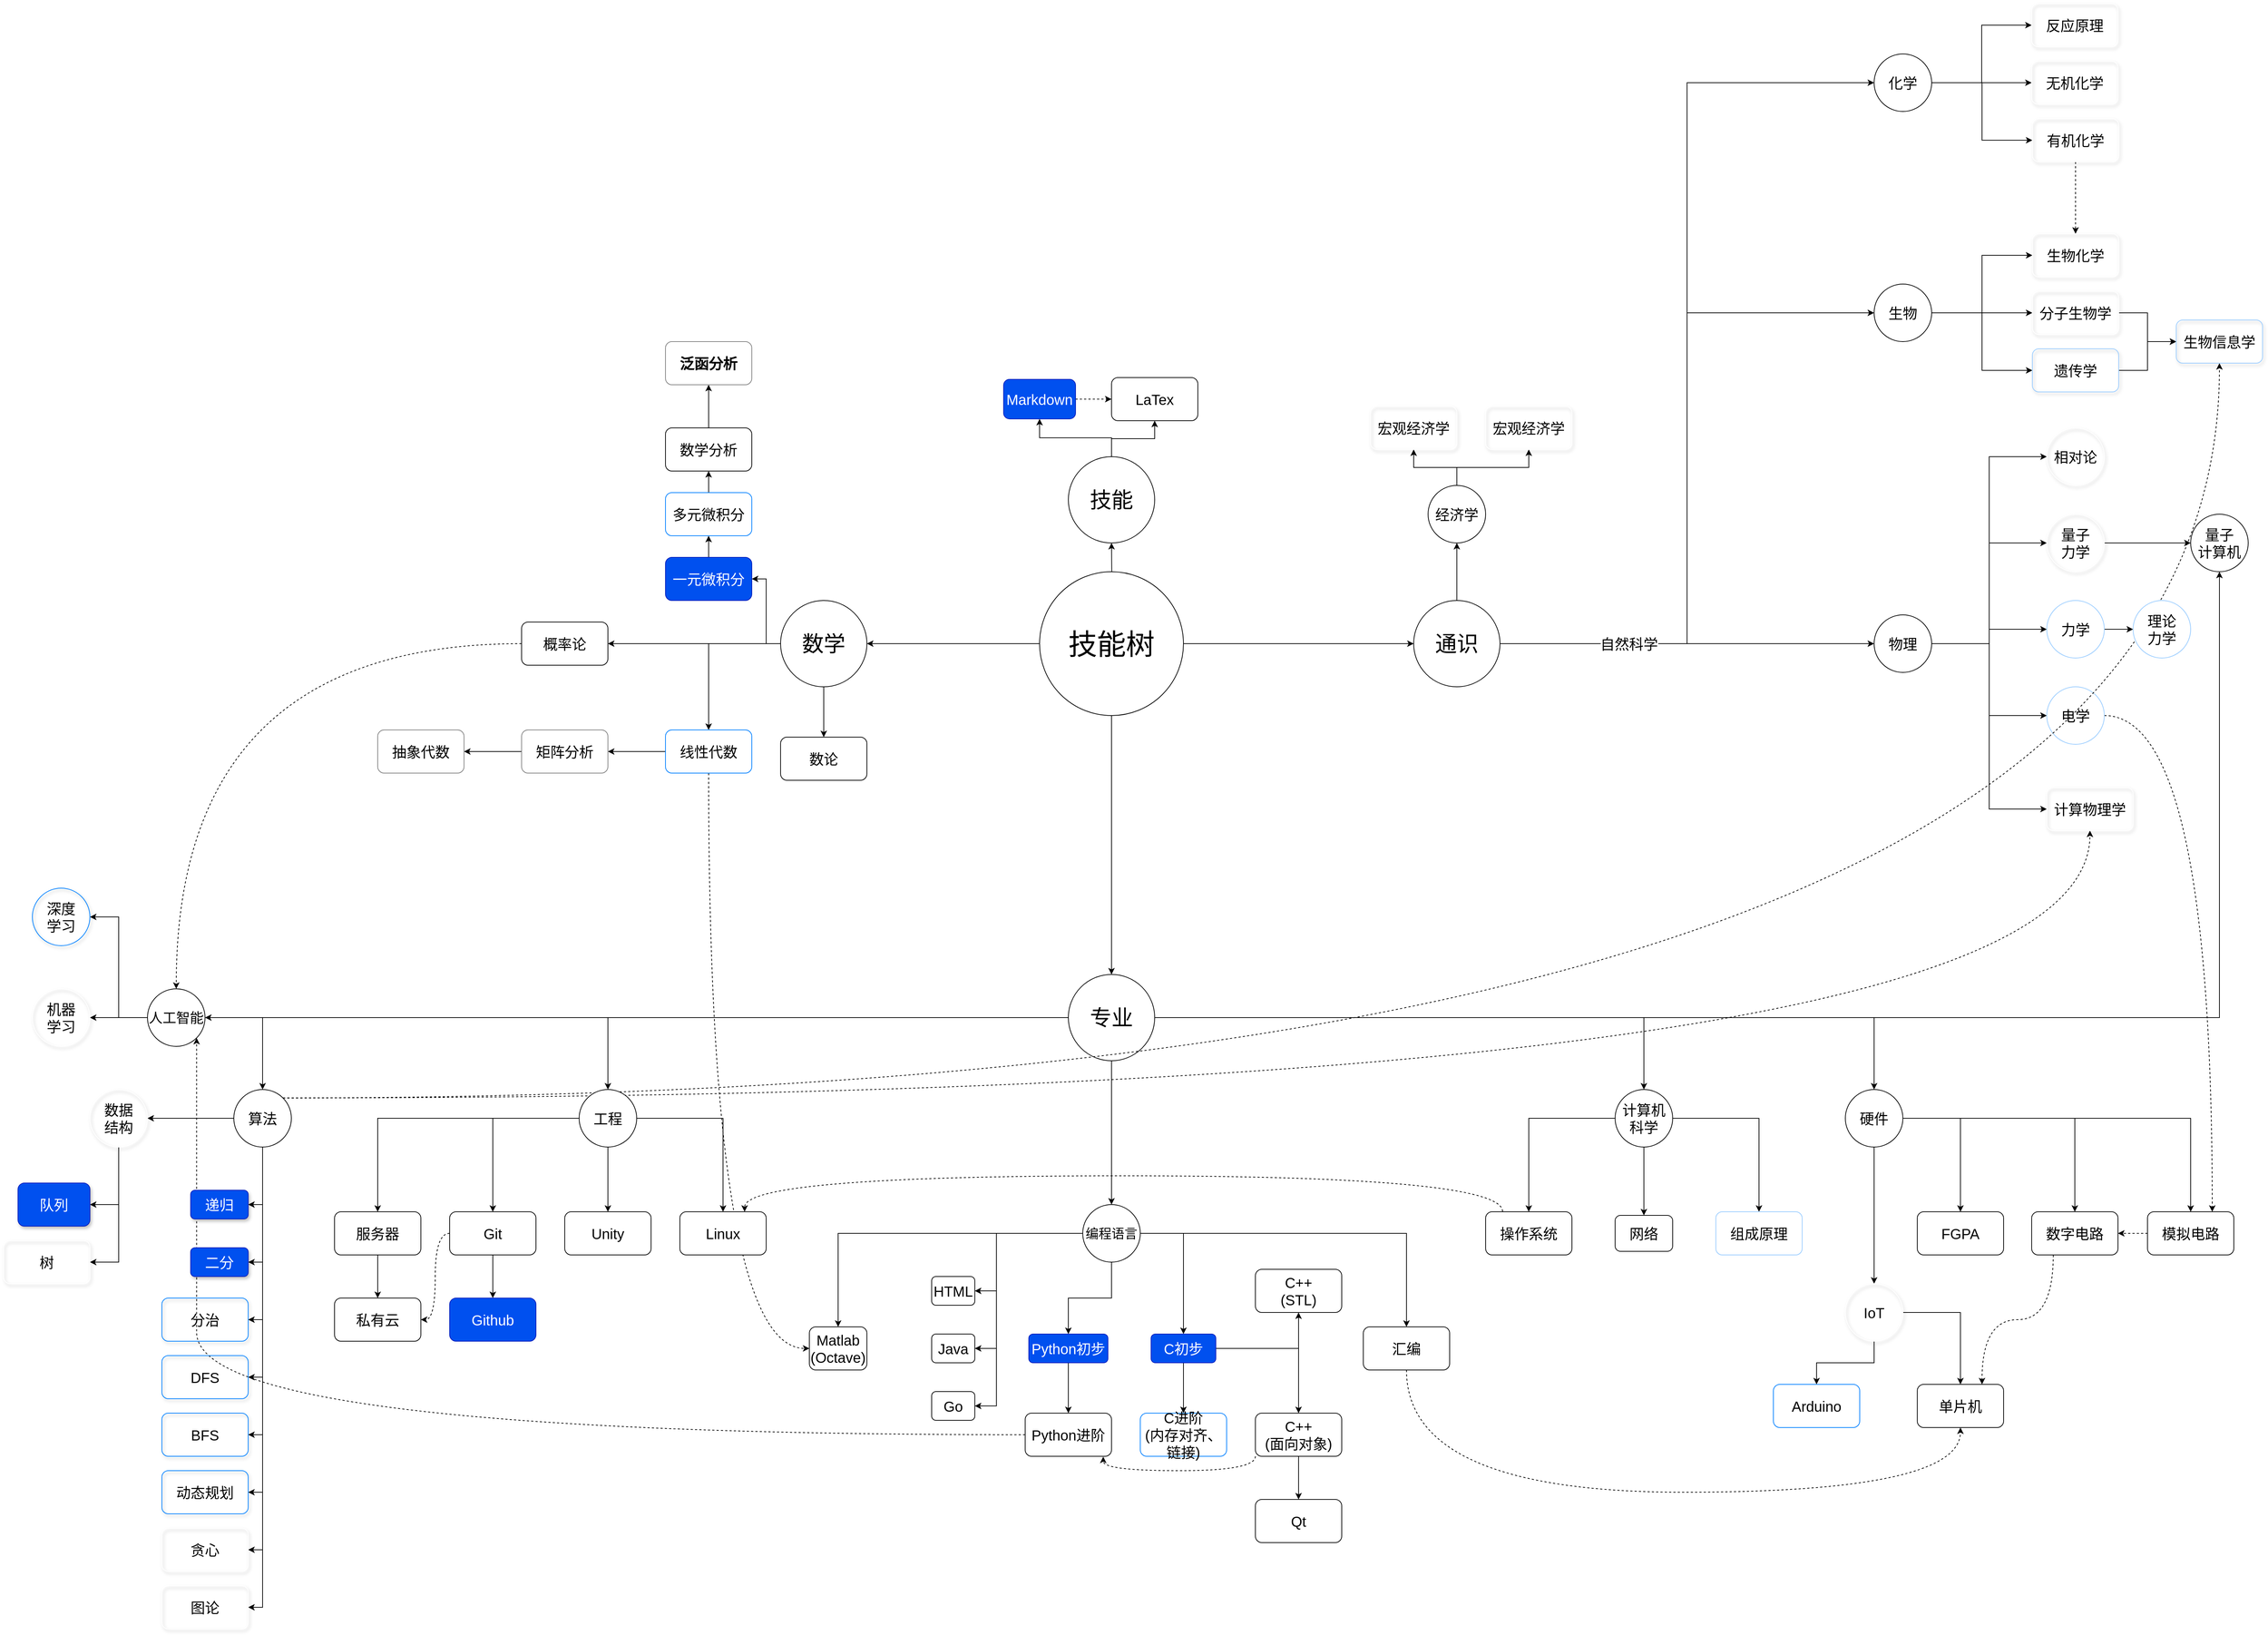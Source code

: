 <mxfile>
    <diagram id="MZZh417o46dk4xW71PtA" name="Page-1">
        <mxGraphModel dx="3980" dy="2350" grid="1" gridSize="10" guides="1" tooltips="1" connect="1" arrows="1" fold="1" page="0" pageScale="1" pageWidth="1169" pageHeight="827" background="none" math="0" shadow="0">
            <root>
                <mxCell id="0"/>
                <mxCell id="1" parent="0"/>
                <mxCell id="4" value="" style="edgeStyle=orthogonalEdgeStyle;rounded=0;orthogonalLoop=1;jettySize=auto;html=1;" parent="1" source="2" target="3" edge="1">
                    <mxGeometry relative="1" as="geometry"/>
                </mxCell>
                <mxCell id="7" value="" style="edgeStyle=orthogonalEdgeStyle;rounded=0;orthogonalLoop=1;jettySize=auto;html=1;" parent="1" source="2" target="5" edge="1">
                    <mxGeometry relative="1" as="geometry"/>
                </mxCell>
                <mxCell id="9" value="" style="edgeStyle=orthogonalEdgeStyle;rounded=0;orthogonalLoop=1;jettySize=auto;html=1;" parent="1" target="11" edge="1">
                    <mxGeometry relative="1" as="geometry">
                        <mxPoint x="-100" y="40" as="sourcePoint"/>
                        <mxPoint x="580" y="250" as="targetPoint"/>
                    </mxGeometry>
                </mxCell>
                <mxCell id="118" style="edgeStyle=orthogonalEdgeStyle;rounded=0;orthogonalLoop=1;jettySize=auto;html=1;fontSize=20;" parent="1" source="2" target="21" edge="1">
                    <mxGeometry relative="1" as="geometry"/>
                </mxCell>
                <mxCell id="2" value="&lt;font style=&quot;font-size: 40px&quot;&gt;技能树&lt;/font&gt;" style="ellipse;whiteSpace=wrap;html=1;aspect=fixed;" parent="1" vertex="1">
                    <mxGeometry x="-200" y="-40" width="200" height="200" as="geometry"/>
                </mxCell>
                <mxCell id="47" style="edgeStyle=orthogonalEdgeStyle;rounded=0;orthogonalLoop=1;jettySize=auto;html=1;fontSize=20;" parent="1" source="3" target="46" edge="1">
                    <mxGeometry relative="1" as="geometry"/>
                </mxCell>
                <mxCell id="108" style="edgeStyle=orthogonalEdgeStyle;rounded=0;orthogonalLoop=1;jettySize=auto;html=1;fontSize=20;" parent="1" source="3" target="107" edge="1">
                    <mxGeometry relative="1" as="geometry"/>
                </mxCell>
                <mxCell id="112" style="edgeStyle=orthogonalEdgeStyle;rounded=0;orthogonalLoop=1;jettySize=auto;html=1;entryX=0;entryY=0.5;entryDx=0;entryDy=0;fontSize=20;" parent="1" source="3" target="100" edge="1">
                    <mxGeometry relative="1" as="geometry"/>
                </mxCell>
                <mxCell id="113" style="edgeStyle=orthogonalEdgeStyle;rounded=0;orthogonalLoop=1;jettySize=auto;html=1;entryX=0;entryY=0.5;entryDx=0;entryDy=0;fontSize=20;" parent="1" source="3" target="110" edge="1">
                    <mxGeometry relative="1" as="geometry"/>
                </mxCell>
                <mxCell id="159" value="自然科学" style="edgeLabel;html=1;align=center;verticalAlign=middle;resizable=0;points=[];fontSize=20;" parent="113" vertex="1" connectable="0">
                    <mxGeometry x="-0.814" y="-3" relative="1" as="geometry">
                        <mxPoint x="58" y="-3" as="offset"/>
                    </mxGeometry>
                </mxCell>
                <mxCell id="3" value="&lt;font style=&quot;font-size: 30px&quot;&gt;通识&lt;/font&gt;" style="ellipse;whiteSpace=wrap;html=1;aspect=fixed;" parent="1" vertex="1">
                    <mxGeometry x="320" width="120" height="120" as="geometry"/>
                </mxCell>
                <mxCell id="25" style="edgeStyle=orthogonalEdgeStyle;rounded=0;orthogonalLoop=1;jettySize=auto;html=1;fontSize=20;" parent="1" source="5" target="57" edge="1">
                    <mxGeometry relative="1" as="geometry">
                        <mxPoint y="680" as="targetPoint"/>
                    </mxGeometry>
                </mxCell>
                <mxCell id="26" style="edgeStyle=orthogonalEdgeStyle;rounded=0;orthogonalLoop=1;jettySize=auto;html=1;fontSize=20;" parent="1" source="5" target="23" edge="1">
                    <mxGeometry relative="1" as="geometry"/>
                </mxCell>
                <mxCell id="76" style="edgeStyle=orthogonalEdgeStyle;rounded=0;orthogonalLoop=1;jettySize=auto;html=1;fontSize=20;" parent="1" source="5" target="77" edge="1">
                    <mxGeometry relative="1" as="geometry">
                        <mxPoint x="270" y="740" as="targetPoint"/>
                    </mxGeometry>
                </mxCell>
                <mxCell id="104" style="edgeStyle=orthogonalEdgeStyle;rounded=0;orthogonalLoop=1;jettySize=auto;html=1;fontSize=20;" parent="1" source="5" target="103" edge="1">
                    <mxGeometry relative="1" as="geometry"/>
                </mxCell>
                <mxCell id="120" style="edgeStyle=orthogonalEdgeStyle;rounded=0;orthogonalLoop=1;jettySize=auto;html=1;fontSize=20;" parent="1" source="5" target="119" edge="1">
                    <mxGeometry relative="1" as="geometry"/>
                </mxCell>
                <mxCell id="137" style="edgeStyle=orthogonalEdgeStyle;rounded=0;orthogonalLoop=1;jettySize=auto;html=1;entryX=0.5;entryY=0;entryDx=0;entryDy=0;fontSize=20;" parent="1" source="5" target="136" edge="1">
                    <mxGeometry relative="1" as="geometry"/>
                </mxCell>
                <mxCell id="206" style="edgeStyle=orthogonalEdgeStyle;rounded=0;orthogonalLoop=1;jettySize=auto;html=1;fontSize=20;" parent="1" source="5" target="205" edge="1">
                    <mxGeometry relative="1" as="geometry"/>
                </mxCell>
                <mxCell id="5" value="&lt;font style=&quot;font-size: 30px&quot;&gt;专业&lt;/font&gt;" style="ellipse;whiteSpace=wrap;html=1;aspect=fixed;" parent="1" vertex="1">
                    <mxGeometry x="-160" y="520" width="120" height="120" as="geometry"/>
                </mxCell>
                <mxCell id="149" style="edgeStyle=orthogonalEdgeStyle;rounded=0;orthogonalLoop=1;jettySize=auto;html=1;entryX=0.5;entryY=1;entryDx=0;entryDy=0;fontSize=20;" parent="1" source="11" target="148" edge="1">
                    <mxGeometry relative="1" as="geometry"/>
                </mxCell>
                <mxCell id="216" style="edgeStyle=orthogonalEdgeStyle;rounded=0;orthogonalLoop=1;jettySize=auto;html=1;fontSize=20;" parent="1" source="11" target="215" edge="1">
                    <mxGeometry relative="1" as="geometry"/>
                </mxCell>
                <mxCell id="11" value="&lt;font style=&quot;font-size: 30px&quot;&gt;技能&lt;/font&gt;" style="ellipse;whiteSpace=wrap;html=1;aspect=fixed;" parent="1" vertex="1">
                    <mxGeometry x="-160" y="-200" width="120" height="120" as="geometry"/>
                </mxCell>
                <mxCell id="30" style="edgeStyle=orthogonalEdgeStyle;rounded=0;orthogonalLoop=1;jettySize=auto;html=1;fontSize=20;" parent="1" source="21" target="29" edge="1">
                    <mxGeometry relative="1" as="geometry"/>
                </mxCell>
                <mxCell id="32" style="edgeStyle=orthogonalEdgeStyle;rounded=0;orthogonalLoop=1;jettySize=auto;html=1;fontSize=20;" parent="1" source="21" target="31" edge="1">
                    <mxGeometry relative="1" as="geometry"/>
                </mxCell>
                <mxCell id="39" value="" style="edgeStyle=orthogonalEdgeStyle;rounded=0;orthogonalLoop=1;jettySize=auto;html=1;fontSize=20;" parent="1" source="21" target="38" edge="1">
                    <mxGeometry relative="1" as="geometry"/>
                </mxCell>
                <mxCell id="150" style="edgeStyle=orthogonalEdgeStyle;rounded=0;orthogonalLoop=1;jettySize=auto;html=1;entryX=0.5;entryY=0;entryDx=0;entryDy=0;fontSize=20;" parent="1" source="21" target="41" edge="1">
                    <mxGeometry relative="1" as="geometry"/>
                </mxCell>
                <mxCell id="21" value="&lt;font style=&quot;font-size: 30px&quot;&gt;数学&lt;/font&gt;" style="ellipse;whiteSpace=wrap;html=1;aspect=fixed;fontSize=20;" parent="1" vertex="1">
                    <mxGeometry x="-560" width="120" height="120" as="geometry"/>
                </mxCell>
                <mxCell id="82" style="edgeStyle=orthogonalEdgeStyle;rounded=0;orthogonalLoop=1;jettySize=auto;html=1;fontSize=20;" parent="1" source="23" target="81" edge="1">
                    <mxGeometry relative="1" as="geometry"/>
                </mxCell>
                <mxCell id="83" style="edgeStyle=orthogonalEdgeStyle;rounded=0;orthogonalLoop=1;jettySize=auto;html=1;fontSize=20;" parent="1" source="23" target="84" edge="1">
                    <mxGeometry relative="1" as="geometry">
                        <mxPoint x="1060" y="850" as="targetPoint"/>
                    </mxGeometry>
                </mxCell>
                <mxCell id="222" style="edgeStyle=orthogonalEdgeStyle;rounded=0;orthogonalLoop=1;jettySize=auto;html=1;entryX=0.5;entryY=0;entryDx=0;entryDy=0;fontSize=20;" parent="1" source="23" target="213" edge="1">
                    <mxGeometry relative="1" as="geometry"/>
                </mxCell>
                <mxCell id="266" style="edgeStyle=orthogonalEdgeStyle;rounded=0;orthogonalLoop=1;jettySize=auto;html=1;" parent="1" source="23" target="265" edge="1">
                    <mxGeometry relative="1" as="geometry"/>
                </mxCell>
                <mxCell id="23" value="硬件" style="ellipse;whiteSpace=wrap;html=1;aspect=fixed;fontSize=20;" parent="1" vertex="1">
                    <mxGeometry x="920" y="680" width="80" height="80" as="geometry"/>
                </mxCell>
                <mxCell id="310" style="edgeStyle=orthogonalEdgeStyle;rounded=0;orthogonalLoop=1;jettySize=auto;html=1;" parent="1" source="29" target="309" edge="1">
                    <mxGeometry relative="1" as="geometry"/>
                </mxCell>
                <mxCell id="29" value="一元微积分" style="rounded=1;whiteSpace=wrap;html=1;fontSize=20;strokeColor=#001DBC;fillColor=#0050ef;fontColor=#ffffff;" parent="1" vertex="1">
                    <mxGeometry x="-720" y="-60" width="120" height="60" as="geometry"/>
                </mxCell>
                <mxCell id="34" value="" style="edgeStyle=orthogonalEdgeStyle;rounded=0;orthogonalLoop=1;jettySize=auto;html=1;fontSize=20;" parent="1" source="31" target="33" edge="1">
                    <mxGeometry relative="1" as="geometry"/>
                </mxCell>
                <mxCell id="135" style="edgeStyle=orthogonalEdgeStyle;rounded=0;orthogonalLoop=1;jettySize=auto;html=1;entryX=0;entryY=0.5;entryDx=0;entryDy=0;fontSize=20;dashed=1;curved=1;exitX=0.5;exitY=1;exitDx=0;exitDy=0;" parent="1" source="31" target="132" edge="1">
                    <mxGeometry relative="1" as="geometry"/>
                </mxCell>
                <mxCell id="31" value="线性代数" style="rounded=1;whiteSpace=wrap;html=1;fontSize=20;strokeColor=#007FFF;" parent="1" vertex="1">
                    <mxGeometry x="-720" y="180" width="120" height="60" as="geometry"/>
                </mxCell>
                <mxCell id="268" style="edgeStyle=orthogonalEdgeStyle;rounded=0;orthogonalLoop=1;jettySize=auto;html=1;" parent="1" source="33" target="267" edge="1">
                    <mxGeometry relative="1" as="geometry"/>
                </mxCell>
                <mxCell id="33" value="矩阵分析" style="whiteSpace=wrap;html=1;rounded=1;fontSize=20;strokeColor=#808080;" parent="1" vertex="1">
                    <mxGeometry x="-920" y="180" width="120" height="60" as="geometry"/>
                </mxCell>
                <mxCell id="161" value="" style="edgeStyle=orthogonalEdgeStyle;curved=1;rounded=0;orthogonalLoop=1;jettySize=auto;html=1;fontSize=20;" parent="1" source="35" target="160" edge="1">
                    <mxGeometry relative="1" as="geometry"/>
                </mxCell>
                <mxCell id="35" value="数学分析" style="whiteSpace=wrap;html=1;rounded=1;fontSize=20;" parent="1" vertex="1">
                    <mxGeometry x="-720" y="-240" width="120" height="60" as="geometry"/>
                </mxCell>
                <mxCell id="133" style="edgeStyle=orthogonalEdgeStyle;rounded=0;orthogonalLoop=1;jettySize=auto;html=1;entryX=0.5;entryY=0;entryDx=0;entryDy=0;dashed=1;fontSize=20;curved=1;" parent="1" source="38" target="119" edge="1">
                    <mxGeometry relative="1" as="geometry"/>
                </mxCell>
                <mxCell id="38" value="概率论" style="whiteSpace=wrap;html=1;fontSize=20;rounded=1;" parent="1" vertex="1">
                    <mxGeometry x="-920" y="30" width="120" height="60" as="geometry"/>
                </mxCell>
                <mxCell id="41" value="数论" style="rounded=1;whiteSpace=wrap;html=1;fontSize=20;" parent="1" vertex="1">
                    <mxGeometry x="-560" y="190" width="120" height="60" as="geometry"/>
                </mxCell>
                <mxCell id="54" style="edgeStyle=orthogonalEdgeStyle;rounded=0;orthogonalLoop=1;jettySize=auto;html=1;fontSize=20;" parent="1" source="46" target="56" edge="1">
                    <mxGeometry relative="1" as="geometry">
                        <mxPoint x="1080" y="10" as="targetPoint"/>
                    </mxGeometry>
                </mxCell>
                <mxCell id="114" style="edgeStyle=orthogonalEdgeStyle;rounded=0;orthogonalLoop=1;jettySize=auto;html=1;entryX=0;entryY=0.5;entryDx=0;entryDy=0;fontSize=20;" parent="1" source="46" target="50" edge="1">
                    <mxGeometry relative="1" as="geometry"/>
                </mxCell>
                <mxCell id="182" style="edgeStyle=orthogonalEdgeStyle;rounded=0;orthogonalLoop=1;jettySize=auto;html=1;entryX=0;entryY=0.5;entryDx=0;entryDy=0;fontSize=20;" parent="1" source="46" target="180" edge="1">
                    <mxGeometry relative="1" as="geometry"/>
                </mxCell>
                <mxCell id="183" style="edgeStyle=orthogonalEdgeStyle;rounded=0;orthogonalLoop=1;jettySize=auto;html=1;entryX=0;entryY=0.5;entryDx=0;entryDy=0;fontSize=20;" parent="1" source="46" target="181" edge="1">
                    <mxGeometry relative="1" as="geometry"/>
                </mxCell>
                <mxCell id="248" style="edgeStyle=orthogonalEdgeStyle;rounded=0;orthogonalLoop=1;jettySize=auto;html=1;entryX=0;entryY=0.5;entryDx=0;entryDy=0;fontSize=20;" parent="1" source="46" target="247" edge="1">
                    <mxGeometry relative="1" as="geometry"/>
                </mxCell>
                <mxCell id="46" value="物理" style="ellipse;whiteSpace=wrap;html=1;aspect=fixed;fontSize=20;" parent="1" vertex="1">
                    <mxGeometry x="960" y="20" width="80" height="80" as="geometry"/>
                </mxCell>
                <mxCell id="85" style="edgeStyle=orthogonalEdgeStyle;rounded=0;orthogonalLoop=1;jettySize=auto;html=1;fontSize=20;dashed=1;entryX=0.75;entryY=0;entryDx=0;entryDy=0;curved=1;" parent="1" source="50" target="81" edge="1">
                    <mxGeometry relative="1" as="geometry"/>
                </mxCell>
                <mxCell id="50" value="电学" style="ellipse;whiteSpace=wrap;html=1;aspect=fixed;fontSize=20;strokeColor=#99CCFF;" parent="1" vertex="1">
                    <mxGeometry x="1200" y="120" width="80" height="80" as="geometry"/>
                </mxCell>
                <mxCell id="313" style="edgeStyle=orthogonalEdgeStyle;rounded=0;orthogonalLoop=1;jettySize=auto;html=1;" edge="1" parent="1" source="56" target="312">
                    <mxGeometry relative="1" as="geometry"/>
                </mxCell>
                <mxCell id="56" value="力学" style="ellipse;whiteSpace=wrap;html=1;aspect=fixed;fontSize=20;strokeColor=#99CCFF;" parent="1" vertex="1">
                    <mxGeometry x="1200" width="80" height="80" as="geometry"/>
                </mxCell>
                <mxCell id="60" value="" style="edgeStyle=orthogonalEdgeStyle;rounded=0;orthogonalLoop=1;jettySize=auto;html=1;fontSize=20;" parent="1" source="57" target="59" edge="1">
                    <mxGeometry relative="1" as="geometry"/>
                </mxCell>
                <mxCell id="71" style="edgeStyle=orthogonalEdgeStyle;rounded=0;orthogonalLoop=1;jettySize=auto;html=1;fontSize=20;" parent="1" source="57" target="70" edge="1">
                    <mxGeometry relative="1" as="geometry">
                        <Array as="points">
                            <mxPoint x="-260" y="880"/>
                            <mxPoint x="-260" y="1040"/>
                        </Array>
                    </mxGeometry>
                </mxCell>
                <mxCell id="74" style="edgeStyle=orthogonalEdgeStyle;rounded=0;orthogonalLoop=1;jettySize=auto;html=1;fontSize=20;" parent="1" source="57" target="72" edge="1">
                    <mxGeometry relative="1" as="geometry"/>
                </mxCell>
                <mxCell id="95" style="edgeStyle=orthogonalEdgeStyle;rounded=0;orthogonalLoop=1;jettySize=auto;html=1;fontSize=20;" parent="1" source="57" target="94" edge="1">
                    <mxGeometry relative="1" as="geometry"/>
                </mxCell>
                <mxCell id="134" style="edgeStyle=orthogonalEdgeStyle;rounded=0;orthogonalLoop=1;jettySize=auto;html=1;entryX=0.5;entryY=0;entryDx=0;entryDy=0;fontSize=20;" parent="1" source="57" target="132" edge="1">
                    <mxGeometry relative="1" as="geometry"/>
                </mxCell>
                <mxCell id="147" style="edgeStyle=orthogonalEdgeStyle;rounded=0;orthogonalLoop=1;jettySize=auto;html=1;entryX=1;entryY=0.5;entryDx=0;entryDy=0;fontSize=20;" parent="1" source="57" target="146" edge="1">
                    <mxGeometry relative="1" as="geometry">
                        <Array as="points">
                            <mxPoint x="-260" y="880"/>
                            <mxPoint x="-260" y="1120"/>
                        </Array>
                    </mxGeometry>
                </mxCell>
                <mxCell id="252" style="edgeStyle=orthogonalEdgeStyle;rounded=0;orthogonalLoop=1;jettySize=auto;html=1;entryX=1;entryY=0.5;entryDx=0;entryDy=0;fontSize=20;" parent="1" source="57" target="250" edge="1">
                    <mxGeometry relative="1" as="geometry">
                        <Array as="points">
                            <mxPoint x="-260" y="880"/>
                            <mxPoint x="-260" y="960"/>
                        </Array>
                    </mxGeometry>
                </mxCell>
                <mxCell id="57" value="&lt;font style=&quot;font-size: 18px&quot;&gt;编程语言&lt;/font&gt;" style="ellipse;whiteSpace=wrap;html=1;aspect=fixed;fontSize=20;" parent="1" vertex="1">
                    <mxGeometry x="-140" y="840" width="80" height="80" as="geometry"/>
                </mxCell>
                <mxCell id="64" style="edgeStyle=orthogonalEdgeStyle;rounded=0;orthogonalLoop=1;jettySize=auto;html=1;fontSize=20;" parent="1" source="59" target="63" edge="1">
                    <mxGeometry relative="1" as="geometry"/>
                </mxCell>
                <mxCell id="284" style="edgeStyle=orthogonalEdgeStyle;rounded=0;orthogonalLoop=1;jettySize=auto;html=1;" parent="1" source="59" target="283" edge="1">
                    <mxGeometry relative="1" as="geometry"/>
                </mxCell>
                <mxCell id="308" style="edgeStyle=orthogonalEdgeStyle;rounded=0;orthogonalLoop=1;jettySize=auto;html=1;" parent="1" source="59" target="68" edge="1">
                    <mxGeometry relative="1" as="geometry"/>
                </mxCell>
                <mxCell id="59" value="C初步" style="whiteSpace=wrap;html=1;fontSize=20;rounded=1;fillColor=#0050ef;strokeColor=#001DBC;fontColor=#ffffff;" parent="1" vertex="1">
                    <mxGeometry x="-45" y="1020" width="90" height="40" as="geometry"/>
                </mxCell>
                <mxCell id="63" value="C进阶&lt;br&gt;(内存对齐、链接)" style="whiteSpace=wrap;html=1;fontSize=20;rounded=1;gradientColor=none;strokeColor=#007FFF;" parent="1" vertex="1">
                    <mxGeometry x="-60" y="1130" width="120" height="60" as="geometry"/>
                </mxCell>
                <mxCell id="93" style="edgeStyle=orthogonalEdgeStyle;rounded=0;orthogonalLoop=1;jettySize=auto;html=1;fontSize=20;dashed=1;curved=1;entryX=0.904;entryY=1.008;entryDx=0;entryDy=0;exitX=0;exitY=1;exitDx=0;exitDy=0;entryPerimeter=0;" parent="1" source="68" target="73" edge="1">
                    <mxGeometry relative="1" as="geometry"/>
                </mxCell>
                <mxCell id="262" style="edgeStyle=orthogonalEdgeStyle;rounded=0;orthogonalLoop=1;jettySize=auto;html=1;" parent="1" source="68" target="261" edge="1">
                    <mxGeometry relative="1" as="geometry"/>
                </mxCell>
                <mxCell id="68" value="C++&lt;br&gt;(面向对象)" style="rounded=1;whiteSpace=wrap;html=1;gradientColor=none;fontSize=20;" parent="1" vertex="1">
                    <mxGeometry x="100" y="1130" width="120" height="60" as="geometry"/>
                </mxCell>
                <mxCell id="70" value="Java" style="rounded=1;whiteSpace=wrap;html=1;gradientColor=none;fontSize=20;" parent="1" vertex="1">
                    <mxGeometry x="-350" y="1020" width="60" height="40" as="geometry"/>
                </mxCell>
                <mxCell id="75" style="edgeStyle=orthogonalEdgeStyle;rounded=0;orthogonalLoop=1;jettySize=auto;html=1;fontSize=20;" parent="1" source="72" target="73" edge="1">
                    <mxGeometry relative="1" as="geometry"/>
                </mxCell>
                <mxCell id="72" value="Python初步" style="rounded=1;whiteSpace=wrap;html=1;fontSize=20;fillColor=#0050ef;strokeColor=#001DBC;fontColor=#ffffff;" parent="1" vertex="1">
                    <mxGeometry x="-215" y="1020" width="110" height="40" as="geometry"/>
                </mxCell>
                <mxCell id="221" style="edgeStyle=orthogonalEdgeStyle;curved=1;rounded=0;orthogonalLoop=1;jettySize=auto;html=1;entryX=1;entryY=1;entryDx=0;entryDy=0;dashed=1;fontSize=20;" parent="1" source="73" target="119" edge="1">
                    <mxGeometry relative="1" as="geometry"/>
                </mxCell>
                <mxCell id="73" value="Python进阶" style="rounded=1;whiteSpace=wrap;html=1;gradientColor=none;fontSize=20;" parent="1" vertex="1">
                    <mxGeometry x="-220" y="1130" width="120" height="60" as="geometry"/>
                </mxCell>
                <mxCell id="164" style="edgeStyle=orthogonalEdgeStyle;rounded=0;orthogonalLoop=1;jettySize=auto;html=1;entryX=1;entryY=0.5;entryDx=0;entryDy=0;fontSize=20;" parent="1" source="77" target="162" edge="1">
                    <mxGeometry relative="1" as="geometry"/>
                </mxCell>
                <mxCell id="167" style="edgeStyle=orthogonalEdgeStyle;rounded=0;orthogonalLoop=1;jettySize=auto;html=1;entryX=1;entryY=0.5;entryDx=0;entryDy=0;fontSize=20;" parent="1" source="77" target="166" edge="1">
                    <mxGeometry relative="1" as="geometry"/>
                </mxCell>
                <mxCell id="171" style="edgeStyle=orthogonalEdgeStyle;rounded=0;orthogonalLoop=1;jettySize=auto;html=1;entryX=1;entryY=0.5;entryDx=0;entryDy=0;fontSize=20;" parent="1" source="77" target="168" edge="1">
                    <mxGeometry relative="1" as="geometry"/>
                </mxCell>
                <mxCell id="172" style="edgeStyle=orthogonalEdgeStyle;rounded=0;orthogonalLoop=1;jettySize=auto;html=1;entryX=1;entryY=0.5;entryDx=0;entryDy=0;fontSize=20;" parent="1" source="77" target="169" edge="1">
                    <mxGeometry relative="1" as="geometry"/>
                </mxCell>
                <mxCell id="173" style="edgeStyle=orthogonalEdgeStyle;rounded=0;orthogonalLoop=1;jettySize=auto;html=1;entryX=1;entryY=0.5;entryDx=0;entryDy=0;fontSize=20;" parent="1" source="77" target="170" edge="1">
                    <mxGeometry relative="1" as="geometry"/>
                </mxCell>
                <mxCell id="175" style="edgeStyle=orthogonalEdgeStyle;rounded=0;orthogonalLoop=1;jettySize=auto;html=1;entryX=1;entryY=0.5;entryDx=0;entryDy=0;fontSize=20;" parent="1" source="77" target="174" edge="1">
                    <mxGeometry relative="1" as="geometry"/>
                </mxCell>
                <mxCell id="177" style="edgeStyle=orthogonalEdgeStyle;rounded=0;orthogonalLoop=1;jettySize=auto;html=1;entryX=1;entryY=0.5;entryDx=0;entryDy=0;fontSize=20;" parent="1" source="77" target="176" edge="1">
                    <mxGeometry relative="1" as="geometry"/>
                </mxCell>
                <mxCell id="179" style="edgeStyle=orthogonalEdgeStyle;rounded=0;orthogonalLoop=1;jettySize=auto;html=1;fontSize=20;" parent="1" source="77" target="178" edge="1">
                    <mxGeometry relative="1" as="geometry"/>
                </mxCell>
                <mxCell id="244" style="edgeStyle=orthogonalEdgeStyle;rounded=0;orthogonalLoop=1;jettySize=auto;html=1;fontSize=20;curved=1;dashed=1;exitX=1;exitY=0;exitDx=0;exitDy=0;" parent="1" source="77" target="241" edge="1">
                    <mxGeometry relative="1" as="geometry"/>
                </mxCell>
                <mxCell id="249" style="edgeStyle=orthogonalEdgeStyle;curved=1;rounded=0;orthogonalLoop=1;jettySize=auto;html=1;dashed=1;fontSize=20;exitX=1;exitY=0;exitDx=0;exitDy=0;" parent="1" source="77" target="247" edge="1">
                    <mxGeometry relative="1" as="geometry"/>
                </mxCell>
                <mxCell id="255" style="edgeStyle=orthogonalEdgeStyle;rounded=0;orthogonalLoop=1;jettySize=auto;html=1;entryX=1;entryY=0.5;entryDx=0;entryDy=0;" parent="1" source="77" target="253" edge="1">
                    <mxGeometry relative="1" as="geometry"/>
                </mxCell>
                <mxCell id="77" value="算法" style="ellipse;whiteSpace=wrap;html=1;aspect=fixed;fontSize=20;" parent="1" vertex="1">
                    <mxGeometry x="-1320" y="680" width="80" height="80" as="geometry"/>
                </mxCell>
                <mxCell id="81" value="模拟电路" style="rounded=1;whiteSpace=wrap;html=1;gradientColor=none;fontSize=20;" parent="1" vertex="1">
                    <mxGeometry x="1340" y="850" width="120" height="60" as="geometry"/>
                </mxCell>
                <mxCell id="84" value="数字电路" style="rounded=1;whiteSpace=wrap;html=1;gradientColor=none;fontSize=20;" parent="1" vertex="1">
                    <mxGeometry x="1179" y="850" width="120" height="60" as="geometry"/>
                </mxCell>
                <mxCell id="87" value="" style="endArrow=classic;html=1;fontSize=20;exitX=0;exitY=0.5;exitDx=0;exitDy=0;dashed=1;edgeStyle=orthogonalEdgeStyle;curved=1;" parent="1" source="81" target="84" edge="1">
                    <mxGeometry width="50" height="50" relative="1" as="geometry">
                        <mxPoint x="1139" y="800" as="sourcePoint"/>
                        <mxPoint x="1189" y="750" as="targetPoint"/>
                    </mxGeometry>
                </mxCell>
                <mxCell id="89" value="单片机" style="rounded=1;whiteSpace=wrap;html=1;gradientColor=none;fontSize=20;" parent="1" vertex="1">
                    <mxGeometry x="1020" y="1090" width="120" height="60" as="geometry"/>
                </mxCell>
                <mxCell id="92" value="" style="endArrow=classic;html=1;fontSize=20;dashed=1;edgeStyle=orthogonalEdgeStyle;curved=1;entryX=0.75;entryY=0;entryDx=0;entryDy=0;exitX=0.25;exitY=1;exitDx=0;exitDy=0;" parent="1" source="84" target="89" edge="1">
                    <mxGeometry width="50" height="50" relative="1" as="geometry">
                        <mxPoint x="1419.94" y="970" as="sourcePoint"/>
                        <mxPoint x="1319.999" y="1050" as="targetPoint"/>
                    </mxGeometry>
                </mxCell>
                <mxCell id="229" style="edgeStyle=orthogonalEdgeStyle;rounded=0;orthogonalLoop=1;jettySize=auto;html=1;entryX=0.5;entryY=1;entryDx=0;entryDy=0;fontSize=20;curved=1;dashed=1;" parent="1" source="94" target="89" edge="1">
                    <mxGeometry relative="1" as="geometry">
                        <Array as="points">
                            <mxPoint x="310" y="1240"/>
                            <mxPoint x="1080" y="1240"/>
                        </Array>
                    </mxGeometry>
                </mxCell>
                <mxCell id="94" value="汇编" style="rounded=1;whiteSpace=wrap;html=1;gradientColor=none;fontSize=20;" parent="1" vertex="1">
                    <mxGeometry x="250" y="1010" width="120" height="60" as="geometry"/>
                </mxCell>
                <mxCell id="235" style="edgeStyle=orthogonalEdgeStyle;rounded=0;orthogonalLoop=1;jettySize=auto;html=1;fontSize=20;entryX=0;entryY=0.5;entryDx=0;entryDy=0;" parent="1" source="100" target="234" edge="1">
                    <mxGeometry relative="1" as="geometry"/>
                </mxCell>
                <mxCell id="236" style="edgeStyle=orthogonalEdgeStyle;rounded=0;orthogonalLoop=1;jettySize=auto;html=1;entryX=0;entryY=0.5;entryDx=0;entryDy=0;fontSize=20;" parent="1" source="100" target="231" edge="1">
                    <mxGeometry relative="1" as="geometry"/>
                </mxCell>
                <mxCell id="240" style="edgeStyle=orthogonalEdgeStyle;rounded=0;orthogonalLoop=1;jettySize=auto;html=1;entryX=0;entryY=0.5;entryDx=0;entryDy=0;fontSize=20;" parent="1" source="100" target="237" edge="1">
                    <mxGeometry relative="1" as="geometry"/>
                </mxCell>
                <mxCell id="100" value="生物" style="ellipse;whiteSpace=wrap;html=1;aspect=fixed;rounded=1;gradientColor=none;fontSize=20;" parent="1" vertex="1">
                    <mxGeometry x="960" y="-440" width="80" height="80" as="geometry"/>
                </mxCell>
                <mxCell id="106" style="edgeStyle=orthogonalEdgeStyle;rounded=0;orthogonalLoop=1;jettySize=auto;html=1;fontSize=20;" parent="1" source="103" target="105" edge="1">
                    <mxGeometry relative="1" as="geometry"/>
                </mxCell>
                <mxCell id="116" style="edgeStyle=orthogonalEdgeStyle;rounded=0;orthogonalLoop=1;jettySize=auto;html=1;fontSize=20;" parent="1" source="103" target="115" edge="1">
                    <mxGeometry relative="1" as="geometry"/>
                </mxCell>
                <mxCell id="130" style="edgeStyle=orthogonalEdgeStyle;rounded=0;orthogonalLoop=1;jettySize=auto;html=1;fontSize=20;" parent="1" source="103" target="117" edge="1">
                    <mxGeometry relative="1" as="geometry"/>
                </mxCell>
                <mxCell id="103" value="计算机科学" style="ellipse;whiteSpace=wrap;html=1;aspect=fixed;rounded=1;gradientColor=none;fontSize=20;" parent="1" vertex="1">
                    <mxGeometry x="600" y="680" width="80" height="80" as="geometry"/>
                </mxCell>
                <mxCell id="105" value="组成原理" style="rounded=1;whiteSpace=wrap;html=1;gradientColor=none;fontSize=20;strokeColor=#99CCFF;" parent="1" vertex="1">
                    <mxGeometry x="740" y="850" width="120" height="60" as="geometry"/>
                </mxCell>
                <mxCell id="281" style="edgeStyle=orthogonalEdgeStyle;rounded=0;orthogonalLoop=1;jettySize=auto;html=1;" parent="1" source="107" target="280" edge="1">
                    <mxGeometry relative="1" as="geometry"/>
                </mxCell>
                <mxCell id="282" style="edgeStyle=orthogonalEdgeStyle;rounded=0;orthogonalLoop=1;jettySize=auto;html=1;" parent="1" source="107" target="278" edge="1">
                    <mxGeometry relative="1" as="geometry"/>
                </mxCell>
                <mxCell id="107" value="经济学" style="ellipse;whiteSpace=wrap;html=1;aspect=fixed;rounded=1;gradientColor=none;fontSize=20;" parent="1" vertex="1">
                    <mxGeometry x="340" y="-160" width="80" height="80" as="geometry"/>
                </mxCell>
                <mxCell id="239" style="edgeStyle=orthogonalEdgeStyle;rounded=0;orthogonalLoop=1;jettySize=auto;html=1;fontSize=20;entryX=0;entryY=0.5;entryDx=0;entryDy=0;" parent="1" source="110" target="238" edge="1">
                    <mxGeometry relative="1" as="geometry"/>
                </mxCell>
                <mxCell id="259" style="edgeStyle=orthogonalEdgeStyle;rounded=0;orthogonalLoop=1;jettySize=auto;html=1;entryX=0;entryY=0.5;entryDx=0;entryDy=0;" parent="1" source="110" target="257" edge="1">
                    <mxGeometry relative="1" as="geometry"/>
                </mxCell>
                <mxCell id="260" style="edgeStyle=orthogonalEdgeStyle;rounded=0;orthogonalLoop=1;jettySize=auto;html=1;entryX=0;entryY=0.5;entryDx=0;entryDy=0;" parent="1" source="110" target="256" edge="1">
                    <mxGeometry relative="1" as="geometry"/>
                </mxCell>
                <mxCell id="110" value="化学" style="ellipse;whiteSpace=wrap;html=1;aspect=fixed;rounded=1;gradientColor=none;fontSize=20;" parent="1" vertex="1">
                    <mxGeometry x="960" y="-760" width="80" height="80" as="geometry"/>
                </mxCell>
                <mxCell id="115" value="网络" style="rounded=1;whiteSpace=wrap;html=1;gradientColor=none;fontSize=20;" parent="1" vertex="1">
                    <mxGeometry x="600" y="855" width="80" height="50" as="geometry"/>
                </mxCell>
                <mxCell id="155" style="edgeStyle=orthogonalEdgeStyle;rounded=0;orthogonalLoop=1;jettySize=auto;html=1;entryX=0.75;entryY=0;entryDx=0;entryDy=0;fontSize=20;curved=1;dashed=1;exitX=0.196;exitY=-0.008;exitDx=0;exitDy=0;exitPerimeter=0;" parent="1" source="117" target="152" edge="1">
                    <mxGeometry relative="1" as="geometry">
                        <Array as="points">
                            <mxPoint x="444" y="800"/>
                            <mxPoint x="-610" y="800"/>
                        </Array>
                    </mxGeometry>
                </mxCell>
                <mxCell id="117" value="操作系统" style="rounded=1;whiteSpace=wrap;html=1;gradientColor=none;fontSize=20;" parent="1" vertex="1">
                    <mxGeometry x="420" y="850" width="120" height="60" as="geometry"/>
                </mxCell>
                <mxCell id="316" style="edgeStyle=orthogonalEdgeStyle;rounded=0;orthogonalLoop=1;jettySize=auto;html=1;" edge="1" parent="1" source="119" target="314">
                    <mxGeometry relative="1" as="geometry"/>
                </mxCell>
                <mxCell id="317" style="edgeStyle=orthogonalEdgeStyle;rounded=0;orthogonalLoop=1;jettySize=auto;html=1;entryX=1;entryY=0.5;entryDx=0;entryDy=0;" edge="1" parent="1" source="119" target="315">
                    <mxGeometry relative="1" as="geometry"/>
                </mxCell>
                <mxCell id="119" value="&lt;font style=&quot;font-size: 19px&quot;&gt;人工智能&lt;/font&gt;" style="ellipse;whiteSpace=wrap;html=1;aspect=fixed;rounded=1;gradientColor=none;fontSize=20;" parent="1" vertex="1">
                    <mxGeometry x="-1440" y="540" width="80" height="80" as="geometry"/>
                </mxCell>
                <mxCell id="132" value="Matlab&lt;br&gt;(Octave)" style="rounded=1;whiteSpace=wrap;html=1;gradientColor=none;fontSize=20;" parent="1" vertex="1">
                    <mxGeometry x="-520" y="1010" width="80" height="60" as="geometry"/>
                </mxCell>
                <mxCell id="139" style="edgeStyle=orthogonalEdgeStyle;rounded=0;orthogonalLoop=1;jettySize=auto;html=1;fontSize=20;" parent="1" source="136" target="138" edge="1">
                    <mxGeometry relative="1" as="geometry"/>
                </mxCell>
                <mxCell id="153" style="edgeStyle=orthogonalEdgeStyle;rounded=0;orthogonalLoop=1;jettySize=auto;html=1;fontSize=20;" parent="1" source="136" target="152" edge="1">
                    <mxGeometry relative="1" as="geometry"/>
                </mxCell>
                <mxCell id="271" style="edgeStyle=orthogonalEdgeStyle;rounded=0;orthogonalLoop=1;jettySize=auto;html=1;" parent="1" source="136" target="270" edge="1">
                    <mxGeometry relative="1" as="geometry"/>
                </mxCell>
                <mxCell id="274" style="edgeStyle=orthogonalEdgeStyle;rounded=0;orthogonalLoop=1;jettySize=auto;html=1;" parent="1" source="136" target="273" edge="1">
                    <mxGeometry relative="1" as="geometry"/>
                </mxCell>
                <mxCell id="136" value="工程" style="ellipse;whiteSpace=wrap;html=1;aspect=fixed;rounded=1;gradientColor=none;fontSize=20;" parent="1" vertex="1">
                    <mxGeometry x="-840" y="680" width="80" height="80" as="geometry"/>
                </mxCell>
                <mxCell id="141" style="edgeStyle=orthogonalEdgeStyle;rounded=0;orthogonalLoop=1;jettySize=auto;html=1;fontSize=20;" parent="1" source="138" target="140" edge="1">
                    <mxGeometry relative="1" as="geometry"/>
                </mxCell>
                <mxCell id="277" style="edgeStyle=orthogonalEdgeStyle;rounded=0;orthogonalLoop=1;jettySize=auto;html=1;entryX=1;entryY=0.5;entryDx=0;entryDy=0;curved=1;dashed=1;" parent="1" source="138" target="275" edge="1">
                    <mxGeometry relative="1" as="geometry"/>
                </mxCell>
                <mxCell id="138" value="Git" style="rounded=1;whiteSpace=wrap;html=1;gradientColor=none;fontSize=20;" parent="1" vertex="1">
                    <mxGeometry x="-1020" y="850" width="120" height="60" as="geometry"/>
                </mxCell>
                <mxCell id="140" value="Github" style="rounded=1;whiteSpace=wrap;html=1;fontSize=20;fillColor=#0050ef;strokeColor=#001DBC;fontColor=#ffffff;" parent="1" vertex="1">
                    <mxGeometry x="-1020" y="970" width="120" height="60" as="geometry"/>
                </mxCell>
                <mxCell id="146" value="Go" style="rounded=1;whiteSpace=wrap;html=1;gradientColor=none;fontSize=20;" parent="1" vertex="1">
                    <mxGeometry x="-350" y="1100" width="60" height="40" as="geometry"/>
                </mxCell>
                <mxCell id="217" style="edgeStyle=orthogonalEdgeStyle;rounded=0;orthogonalLoop=1;jettySize=auto;html=1;fontSize=20;curved=1;dashed=1;" parent="1" source="148" target="215" edge="1">
                    <mxGeometry relative="1" as="geometry"/>
                </mxCell>
                <mxCell id="148" value="Markdown" style="rounded=1;whiteSpace=wrap;html=1;fontSize=20;fillColor=#0050ef;strokeColor=#001DBC;fontColor=#ffffff;" parent="1" vertex="1">
                    <mxGeometry x="-250" y="-307.5" width="100" height="55" as="geometry"/>
                </mxCell>
                <mxCell id="152" value="Linux" style="rounded=1;whiteSpace=wrap;html=1;gradientColor=none;fontSize=20;" parent="1" vertex="1">
                    <mxGeometry x="-700" y="850" width="120" height="60" as="geometry"/>
                </mxCell>
                <mxCell id="160" value="&lt;span class=&quot;RichText ztext CopyrightRichText-richText&quot; itemprop=&quot;text&quot;&gt;&lt;b&gt;泛函分析&lt;/b&gt;&lt;/span&gt;" style="whiteSpace=wrap;html=1;rounded=1;fontSize=20;strokeColor=#808080;" parent="1" vertex="1">
                    <mxGeometry x="-720" y="-360" width="120" height="60" as="geometry"/>
                </mxCell>
                <mxCell id="162" value="二分" style="rounded=1;whiteSpace=wrap;html=1;shadow=1;glass=0;fillColor=#0050ef;fontSize=20;strokeColor=#001DBC;fontColor=#ffffff;" parent="1" vertex="1">
                    <mxGeometry x="-1380" y="900" width="80" height="40" as="geometry"/>
                </mxCell>
                <mxCell id="166" value="递归" style="rounded=1;whiteSpace=wrap;html=1;shadow=1;glass=0;fillColor=#0050ef;fontSize=20;strokeColor=#001DBC;fontColor=#ffffff;" parent="1" vertex="1">
                    <mxGeometry x="-1380" y="820" width="80" height="40" as="geometry"/>
                </mxCell>
                <mxCell id="168" value="分治" style="rounded=1;whiteSpace=wrap;html=1;shadow=1;glass=0;fillColor=none;gradientColor=none;fontSize=20;strokeColor=#007FFF;" parent="1" vertex="1">
                    <mxGeometry x="-1420" y="970" width="120" height="60" as="geometry"/>
                </mxCell>
                <mxCell id="169" value="DFS" style="rounded=1;whiteSpace=wrap;html=1;shadow=1;glass=0;fillColor=none;gradientColor=none;fontSize=20;strokeColor=#007FFF;" parent="1" vertex="1">
                    <mxGeometry x="-1420" y="1050" width="120" height="60" as="geometry"/>
                </mxCell>
                <mxCell id="170" value="BFS" style="rounded=1;whiteSpace=wrap;html=1;shadow=1;glass=0;fillColor=none;gradientColor=none;fontSize=20;strokeColor=#007FFF;" parent="1" vertex="1">
                    <mxGeometry x="-1420" y="1130" width="120" height="60" as="geometry"/>
                </mxCell>
                <mxCell id="174" value="动态规划" style="rounded=1;whiteSpace=wrap;html=1;shadow=1;glass=0;fillColor=none;gradientColor=none;fontSize=20;strokeColor=#007FFF;" parent="1" vertex="1">
                    <mxGeometry x="-1420" y="1210" width="120" height="60" as="geometry"/>
                </mxCell>
                <mxCell id="176" value="贪心" style="rounded=1;whiteSpace=wrap;html=1;shadow=1;glass=0;fillColor=none;gradientColor=none;fontSize=20;strokeColor=#FFFFFF;" parent="1" vertex="1">
                    <mxGeometry x="-1420" y="1290" width="120" height="60" as="geometry"/>
                </mxCell>
                <mxCell id="304" style="edgeStyle=orthogonalEdgeStyle;rounded=0;orthogonalLoop=1;jettySize=auto;html=1;entryX=1;entryY=0.5;entryDx=0;entryDy=0;" parent="1" source="178" target="303" edge="1">
                    <mxGeometry relative="1" as="geometry"/>
                </mxCell>
                <mxCell id="307" style="edgeStyle=orthogonalEdgeStyle;rounded=0;orthogonalLoop=1;jettySize=auto;html=1;entryX=1;entryY=0.5;entryDx=0;entryDy=0;" parent="1" source="178" target="306" edge="1">
                    <mxGeometry relative="1" as="geometry"/>
                </mxCell>
                <mxCell id="178" value="&lt;span&gt;数据&lt;br&gt;结构&lt;/span&gt;" style="ellipse;whiteSpace=wrap;html=1;aspect=fixed;rounded=1;shadow=1;glass=0;strokeColor=#FFFFFF;fillColor=none;gradientColor=none;fontSize=20;" parent="1" vertex="1">
                    <mxGeometry x="-1520" y="680" width="80" height="80" as="geometry"/>
                </mxCell>
                <mxCell id="207" style="edgeStyle=orthogonalEdgeStyle;rounded=0;orthogonalLoop=1;jettySize=auto;html=1;fontSize=20;" parent="1" source="180" target="205" edge="1">
                    <mxGeometry relative="1" as="geometry"/>
                </mxCell>
                <mxCell id="180" value="量子&lt;br&gt;力学" style="ellipse;whiteSpace=wrap;html=1;aspect=fixed;rounded=1;shadow=1;glass=0;strokeColor=#FFFFFF;fillColor=none;gradientColor=none;fontSize=20;" parent="1" vertex="1">
                    <mxGeometry x="1200" y="-120" width="80" height="80" as="geometry"/>
                </mxCell>
                <mxCell id="181" value="相对论" style="ellipse;whiteSpace=wrap;html=1;aspect=fixed;rounded=1;shadow=1;glass=0;strokeColor=#FFFFFF;fillColor=none;gradientColor=none;fontSize=20;" parent="1" vertex="1">
                    <mxGeometry x="1200" y="-240" width="80" height="80" as="geometry"/>
                </mxCell>
                <mxCell id="205" value="量子&lt;br&gt;计算机" style="ellipse;whiteSpace=wrap;html=1;aspect=fixed;fontSize=20;" parent="1" vertex="1">
                    <mxGeometry x="1400" y="-120" width="80" height="80" as="geometry"/>
                </mxCell>
                <mxCell id="227" style="edgeStyle=orthogonalEdgeStyle;rounded=0;orthogonalLoop=1;jettySize=auto;html=1;entryX=0.5;entryY=0;entryDx=0;entryDy=0;fontSize=20;" parent="1" source="213" target="226" edge="1">
                    <mxGeometry relative="1" as="geometry"/>
                </mxCell>
                <mxCell id="228" style="edgeStyle=orthogonalEdgeStyle;rounded=0;orthogonalLoop=1;jettySize=auto;html=1;fontSize=20;" parent="1" source="213" target="89" edge="1">
                    <mxGeometry relative="1" as="geometry"/>
                </mxCell>
                <mxCell id="213" value="IoT" style="ellipse;whiteSpace=wrap;html=1;aspect=fixed;rounded=1;shadow=1;glass=0;strokeColor=#FFFFFF;fillColor=none;gradientColor=none;fontSize=20;" parent="1" vertex="1">
                    <mxGeometry x="920" y="950" width="80" height="80" as="geometry"/>
                </mxCell>
                <mxCell id="215" value="LaTex" style="rounded=1;whiteSpace=wrap;html=1;gradientColor=none;fontSize=20;" parent="1" vertex="1">
                    <mxGeometry x="-100" y="-310" width="120" height="60" as="geometry"/>
                </mxCell>
                <mxCell id="226" value="Arduino" style="rounded=1;whiteSpace=wrap;html=1;gradientColor=none;fontSize=20;strokeColor=#007FFF;" parent="1" vertex="1">
                    <mxGeometry x="820" y="1090" width="120" height="60" as="geometry"/>
                </mxCell>
                <mxCell id="242" style="edgeStyle=orthogonalEdgeStyle;rounded=0;orthogonalLoop=1;jettySize=auto;html=1;fontSize=20;" parent="1" source="231" target="241" edge="1">
                    <mxGeometry relative="1" as="geometry"/>
                </mxCell>
                <mxCell id="231" value="分子生物学" style="rounded=1;whiteSpace=wrap;html=1;shadow=1;glass=0;fillColor=none;gradientColor=none;fontSize=20;strokeColor=#FFFFFF;" parent="1" vertex="1">
                    <mxGeometry x="1180" y="-430" width="120" height="60" as="geometry"/>
                </mxCell>
                <mxCell id="243" style="edgeStyle=orthogonalEdgeStyle;rounded=0;orthogonalLoop=1;jettySize=auto;html=1;fontSize=20;" parent="1" source="234" target="241" edge="1">
                    <mxGeometry relative="1" as="geometry"/>
                </mxCell>
                <mxCell id="234" value="遗传学" style="rounded=1;whiteSpace=wrap;html=1;shadow=1;glass=0;fillColor=none;gradientColor=none;fontSize=20;strokeColor=#99CCFF;" parent="1" vertex="1">
                    <mxGeometry x="1180" y="-350" width="120" height="60" as="geometry"/>
                </mxCell>
                <mxCell id="237" value="生物化学" style="rounded=1;whiteSpace=wrap;html=1;shadow=1;glass=0;fillColor=none;gradientColor=none;fontSize=20;strokeColor=#FFFFFF;" parent="1" vertex="1">
                    <mxGeometry x="1180" y="-510" width="120" height="60" as="geometry"/>
                </mxCell>
                <mxCell id="246" style="edgeStyle=orthogonalEdgeStyle;curved=1;rounded=0;orthogonalLoop=1;jettySize=auto;html=1;dashed=1;fontSize=20;" parent="1" source="238" target="237" edge="1">
                    <mxGeometry relative="1" as="geometry"/>
                </mxCell>
                <mxCell id="238" value="有机化学" style="rounded=1;whiteSpace=wrap;html=1;shadow=1;glass=0;fillColor=none;gradientColor=none;fontSize=20;strokeColor=#FFFFFF;" parent="1" vertex="1">
                    <mxGeometry x="1180" y="-670" width="120" height="60" as="geometry"/>
                </mxCell>
                <mxCell id="241" value="生物信息学" style="rounded=1;whiteSpace=wrap;html=1;shadow=1;glass=0;fillColor=none;gradientColor=none;fontSize=20;strokeColor=#99CCFF;" parent="1" vertex="1">
                    <mxGeometry x="1380" y="-390" width="120" height="60" as="geometry"/>
                </mxCell>
                <mxCell id="247" value="计算物理学" style="rounded=1;whiteSpace=wrap;html=1;shadow=1;glass=0;fillColor=none;gradientColor=none;fontSize=20;strokeColor=#FFFFFF;" parent="1" vertex="1">
                    <mxGeometry x="1200" y="260" width="120" height="60" as="geometry"/>
                </mxCell>
                <mxCell id="250" value="HTML" style="rounded=1;whiteSpace=wrap;html=1;gradientColor=none;fontSize=20;" parent="1" vertex="1">
                    <mxGeometry x="-350" y="940" width="60" height="40" as="geometry"/>
                </mxCell>
                <mxCell id="253" value="图论" style="rounded=1;whiteSpace=wrap;html=1;shadow=1;glass=0;fillColor=none;gradientColor=none;fontSize=20;strokeColor=#FFFFFF;" parent="1" vertex="1">
                    <mxGeometry x="-1420" y="1370" width="120" height="60" as="geometry"/>
                </mxCell>
                <mxCell id="256" value="无机化学" style="rounded=1;whiteSpace=wrap;html=1;shadow=1;glass=0;fillColor=none;gradientColor=none;fontSize=20;strokeColor=#FFFFFF;" parent="1" vertex="1">
                    <mxGeometry x="1179" y="-750" width="120" height="60" as="geometry"/>
                </mxCell>
                <mxCell id="257" value="反应原理" style="rounded=1;whiteSpace=wrap;html=1;shadow=1;glass=0;fillColor=none;gradientColor=none;fontSize=20;strokeColor=#FFFFFF;" parent="1" vertex="1">
                    <mxGeometry x="1179" y="-830" width="120" height="60" as="geometry"/>
                </mxCell>
                <mxCell id="261" value="Qt" style="rounded=1;whiteSpace=wrap;html=1;gradientColor=none;fontSize=20;" parent="1" vertex="1">
                    <mxGeometry x="100" y="1250" width="120" height="60" as="geometry"/>
                </mxCell>
                <mxCell id="265" value="FGPA" style="rounded=1;whiteSpace=wrap;html=1;gradientColor=none;fontSize=20;" parent="1" vertex="1">
                    <mxGeometry x="1020" y="850" width="120" height="60" as="geometry"/>
                </mxCell>
                <mxCell id="267" value="抽象代数" style="whiteSpace=wrap;html=1;rounded=1;fontSize=20;strokeColor=#808080;" parent="1" vertex="1">
                    <mxGeometry x="-1120" y="180" width="120" height="60" as="geometry"/>
                </mxCell>
                <mxCell id="270" value="Unity" style="rounded=1;whiteSpace=wrap;html=1;gradientColor=none;fontSize=20;" parent="1" vertex="1">
                    <mxGeometry x="-860" y="850" width="120" height="60" as="geometry"/>
                </mxCell>
                <mxCell id="276" style="edgeStyle=orthogonalEdgeStyle;rounded=0;orthogonalLoop=1;jettySize=auto;html=1;" parent="1" source="273" target="275" edge="1">
                    <mxGeometry relative="1" as="geometry"/>
                </mxCell>
                <mxCell id="273" value="服务器" style="rounded=1;whiteSpace=wrap;html=1;gradientColor=none;fontSize=20;" parent="1" vertex="1">
                    <mxGeometry x="-1180" y="850" width="120" height="60" as="geometry"/>
                </mxCell>
                <mxCell id="275" value="私有云" style="rounded=1;whiteSpace=wrap;html=1;gradientColor=none;fontSize=20;" parent="1" vertex="1">
                    <mxGeometry x="-1180" y="970" width="120" height="60" as="geometry"/>
                </mxCell>
                <mxCell id="278" value="宏观经济学" style="rounded=1;whiteSpace=wrap;html=1;shadow=1;glass=0;fillColor=none;gradientColor=none;fontSize=20;strokeColor=#FFFFFF;" parent="1" vertex="1">
                    <mxGeometry x="420" y="-270" width="120" height="60" as="geometry"/>
                </mxCell>
                <mxCell id="280" value="宏观经济学" style="rounded=1;whiteSpace=wrap;html=1;shadow=1;glass=0;fillColor=none;gradientColor=none;fontSize=20;strokeColor=#FFFFFF;" parent="1" vertex="1">
                    <mxGeometry x="260" y="-270" width="120" height="60" as="geometry"/>
                </mxCell>
                <mxCell id="283" value="C++&lt;br&gt;(STL)" style="rounded=1;whiteSpace=wrap;html=1;gradientColor=none;fontSize=20;" parent="1" vertex="1">
                    <mxGeometry x="100" y="930" width="120" height="60" as="geometry"/>
                </mxCell>
                <mxCell id="303" value="队列" style="rounded=1;whiteSpace=wrap;html=1;shadow=1;glass=0;fillColor=#0050ef;fontSize=20;strokeColor=#001DBC;fontColor=#ffffff;" parent="1" vertex="1">
                    <mxGeometry x="-1620" y="810" width="100" height="60" as="geometry"/>
                </mxCell>
                <mxCell id="306" value="树" style="rounded=1;whiteSpace=wrap;html=1;shadow=1;glass=0;fillColor=none;gradientColor=none;fontSize=20;strokeColor=#FFFFFF;" parent="1" vertex="1">
                    <mxGeometry x="-1640" y="890" width="120" height="60" as="geometry"/>
                </mxCell>
                <mxCell id="311" style="edgeStyle=orthogonalEdgeStyle;rounded=0;orthogonalLoop=1;jettySize=auto;html=1;" parent="1" source="309" target="35" edge="1">
                    <mxGeometry relative="1" as="geometry"/>
                </mxCell>
                <mxCell id="309" value="多元微积分" style="rounded=1;whiteSpace=wrap;html=1;fontSize=20;strokeColor=#007FFF;" parent="1" vertex="1">
                    <mxGeometry x="-720" y="-150" width="120" height="60" as="geometry"/>
                </mxCell>
                <mxCell id="312" value="理论&lt;br&gt;力学" style="ellipse;whiteSpace=wrap;html=1;aspect=fixed;fontSize=20;strokeColor=#99CCFF;" vertex="1" parent="1">
                    <mxGeometry x="1320" width="80" height="80" as="geometry"/>
                </mxCell>
                <mxCell id="314" value="机器&lt;br&gt;学习" style="ellipse;whiteSpace=wrap;html=1;aspect=fixed;rounded=1;shadow=1;glass=0;strokeColor=#FFFFFF;fillColor=none;gradientColor=none;fontSize=20;" vertex="1" parent="1">
                    <mxGeometry x="-1600" y="540" width="80" height="80" as="geometry"/>
                </mxCell>
                <mxCell id="315" value="深度&lt;br&gt;学习" style="ellipse;whiteSpace=wrap;html=1;aspect=fixed;rounded=1;shadow=1;glass=0;fillColor=none;gradientColor=none;fontSize=20;strokeColor=#007FFF;" vertex="1" parent="1">
                    <mxGeometry x="-1600" y="400" width="80" height="80" as="geometry"/>
                </mxCell>
            </root>
        </mxGraphModel>
    </diagram>
</mxfile>